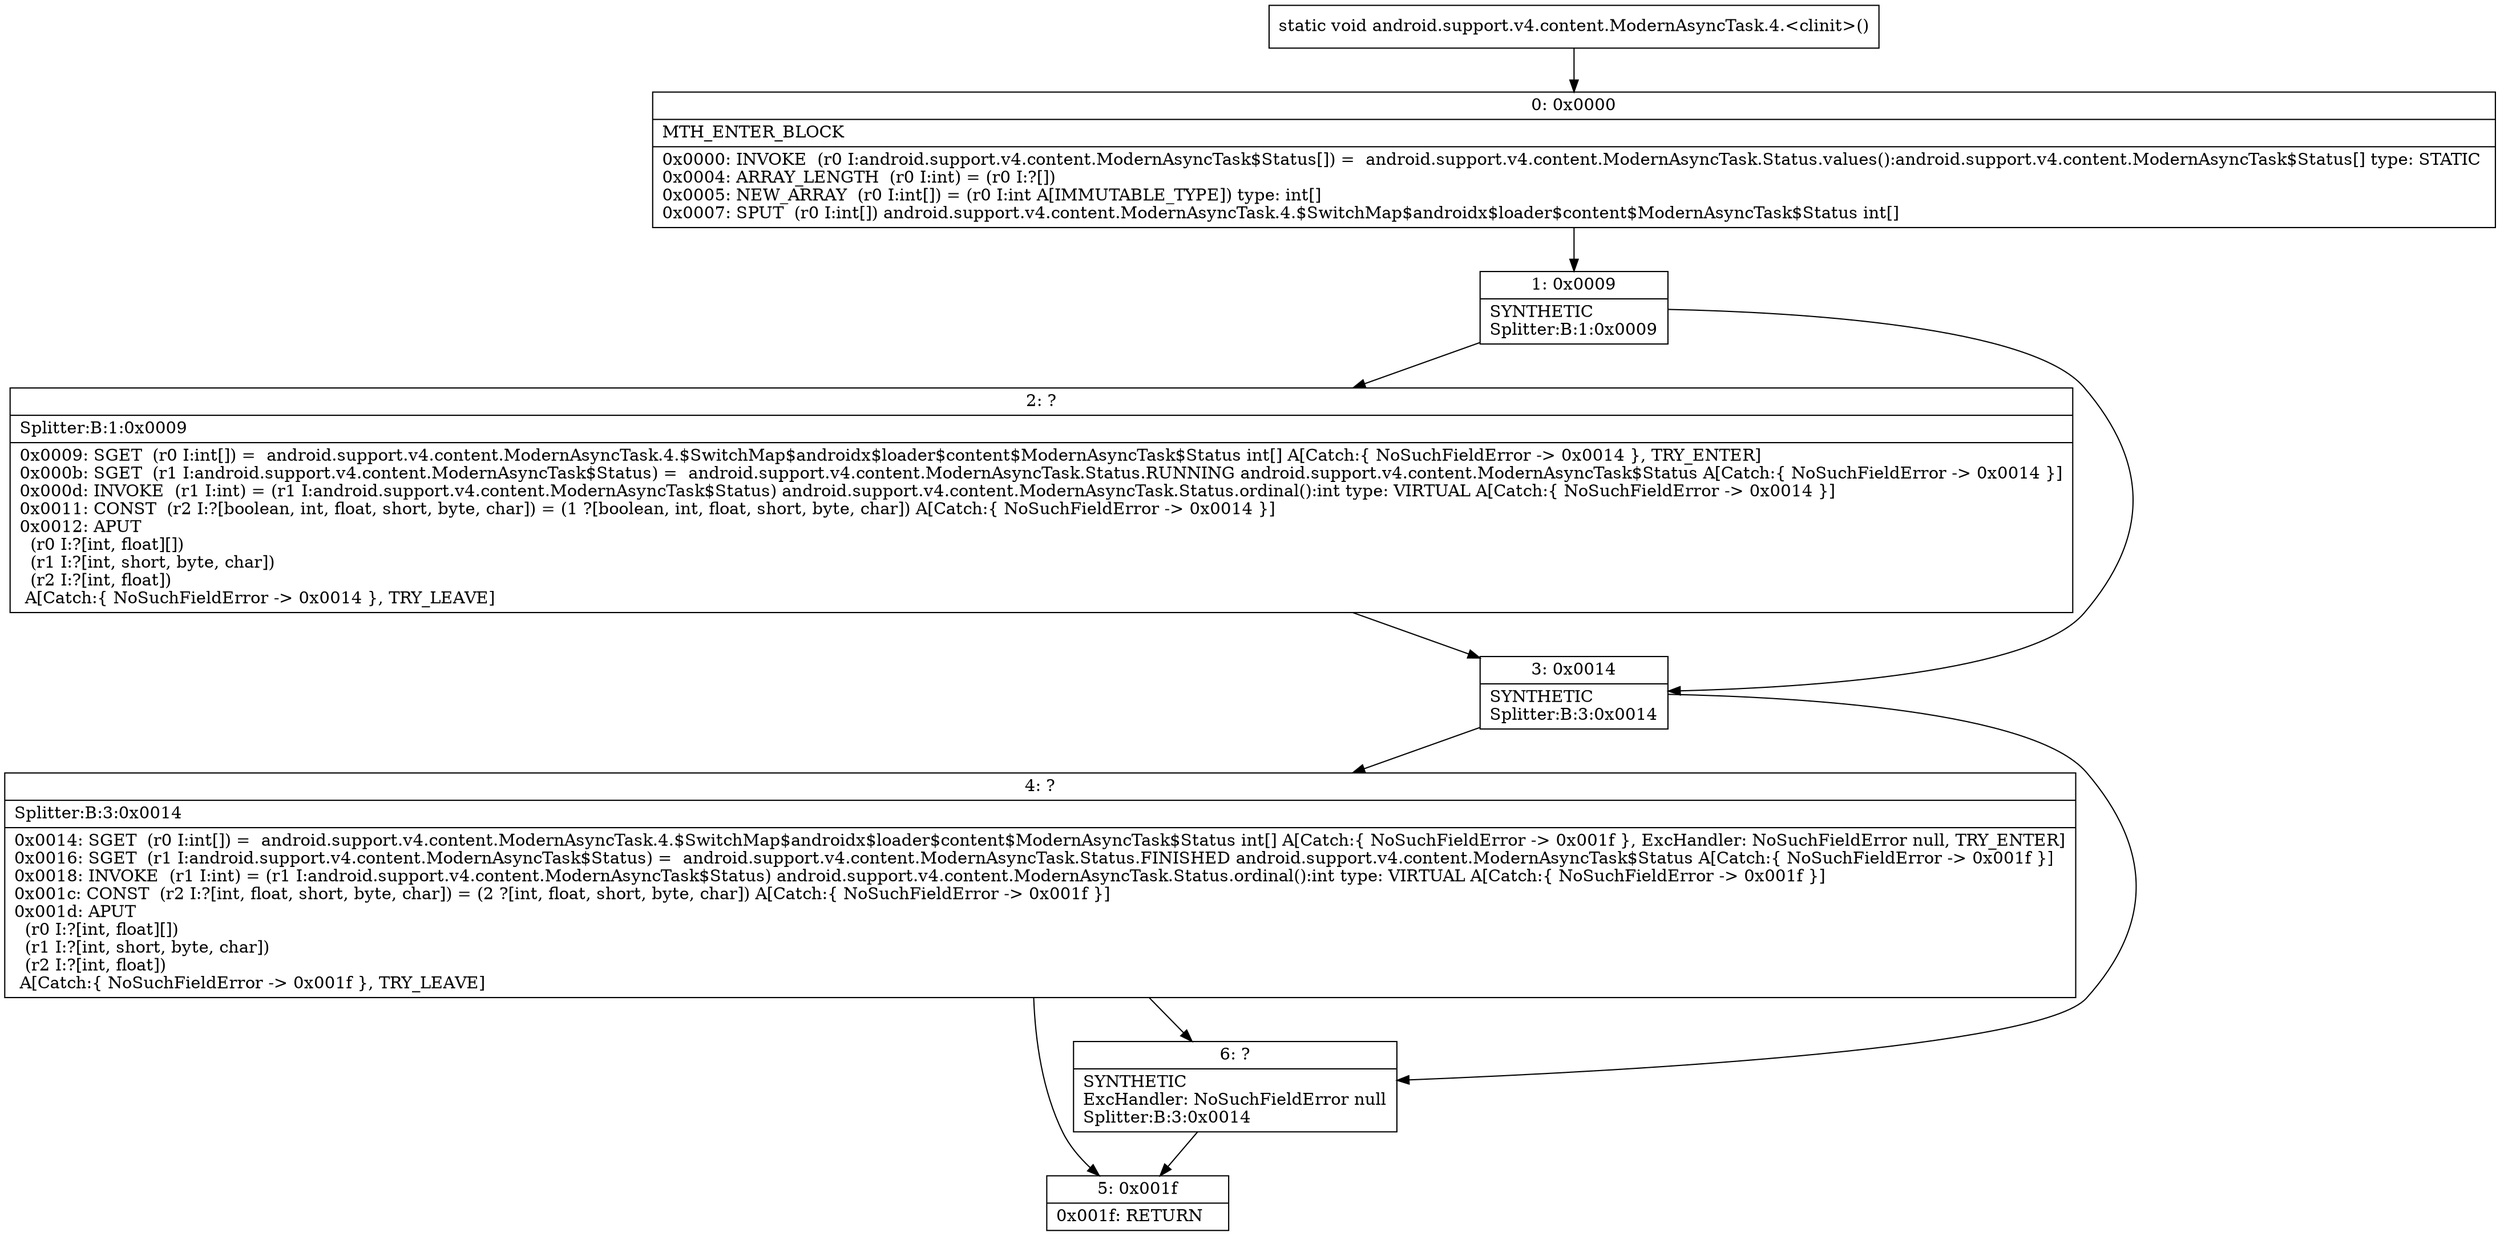 digraph "CFG forandroid.support.v4.content.ModernAsyncTask.4.\<clinit\>()V" {
Node_0 [shape=record,label="{0\:\ 0x0000|MTH_ENTER_BLOCK\l|0x0000: INVOKE  (r0 I:android.support.v4.content.ModernAsyncTask$Status[]) =  android.support.v4.content.ModernAsyncTask.Status.values():android.support.v4.content.ModernAsyncTask$Status[] type: STATIC \l0x0004: ARRAY_LENGTH  (r0 I:int) = (r0 I:?[]) \l0x0005: NEW_ARRAY  (r0 I:int[]) = (r0 I:int A[IMMUTABLE_TYPE]) type: int[] \l0x0007: SPUT  (r0 I:int[]) android.support.v4.content.ModernAsyncTask.4.$SwitchMap$androidx$loader$content$ModernAsyncTask$Status int[] \l}"];
Node_1 [shape=record,label="{1\:\ 0x0009|SYNTHETIC\lSplitter:B:1:0x0009\l}"];
Node_2 [shape=record,label="{2\:\ ?|Splitter:B:1:0x0009\l|0x0009: SGET  (r0 I:int[]) =  android.support.v4.content.ModernAsyncTask.4.$SwitchMap$androidx$loader$content$ModernAsyncTask$Status int[] A[Catch:\{ NoSuchFieldError \-\> 0x0014 \}, TRY_ENTER]\l0x000b: SGET  (r1 I:android.support.v4.content.ModernAsyncTask$Status) =  android.support.v4.content.ModernAsyncTask.Status.RUNNING android.support.v4.content.ModernAsyncTask$Status A[Catch:\{ NoSuchFieldError \-\> 0x0014 \}]\l0x000d: INVOKE  (r1 I:int) = (r1 I:android.support.v4.content.ModernAsyncTask$Status) android.support.v4.content.ModernAsyncTask.Status.ordinal():int type: VIRTUAL A[Catch:\{ NoSuchFieldError \-\> 0x0014 \}]\l0x0011: CONST  (r2 I:?[boolean, int, float, short, byte, char]) = (1 ?[boolean, int, float, short, byte, char]) A[Catch:\{ NoSuchFieldError \-\> 0x0014 \}]\l0x0012: APUT  \l  (r0 I:?[int, float][])\l  (r1 I:?[int, short, byte, char])\l  (r2 I:?[int, float])\l A[Catch:\{ NoSuchFieldError \-\> 0x0014 \}, TRY_LEAVE]\l}"];
Node_3 [shape=record,label="{3\:\ 0x0014|SYNTHETIC\lSplitter:B:3:0x0014\l}"];
Node_4 [shape=record,label="{4\:\ ?|Splitter:B:3:0x0014\l|0x0014: SGET  (r0 I:int[]) =  android.support.v4.content.ModernAsyncTask.4.$SwitchMap$androidx$loader$content$ModernAsyncTask$Status int[] A[Catch:\{ NoSuchFieldError \-\> 0x001f \}, ExcHandler: NoSuchFieldError null, TRY_ENTER]\l0x0016: SGET  (r1 I:android.support.v4.content.ModernAsyncTask$Status) =  android.support.v4.content.ModernAsyncTask.Status.FINISHED android.support.v4.content.ModernAsyncTask$Status A[Catch:\{ NoSuchFieldError \-\> 0x001f \}]\l0x0018: INVOKE  (r1 I:int) = (r1 I:android.support.v4.content.ModernAsyncTask$Status) android.support.v4.content.ModernAsyncTask.Status.ordinal():int type: VIRTUAL A[Catch:\{ NoSuchFieldError \-\> 0x001f \}]\l0x001c: CONST  (r2 I:?[int, float, short, byte, char]) = (2 ?[int, float, short, byte, char]) A[Catch:\{ NoSuchFieldError \-\> 0x001f \}]\l0x001d: APUT  \l  (r0 I:?[int, float][])\l  (r1 I:?[int, short, byte, char])\l  (r2 I:?[int, float])\l A[Catch:\{ NoSuchFieldError \-\> 0x001f \}, TRY_LEAVE]\l}"];
Node_5 [shape=record,label="{5\:\ 0x001f|0x001f: RETURN   \l}"];
Node_6 [shape=record,label="{6\:\ ?|SYNTHETIC\lExcHandler: NoSuchFieldError null\lSplitter:B:3:0x0014\l}"];
MethodNode[shape=record,label="{static void android.support.v4.content.ModernAsyncTask.4.\<clinit\>() }"];
MethodNode -> Node_0;
Node_0 -> Node_1;
Node_1 -> Node_2;
Node_1 -> Node_3;
Node_2 -> Node_3;
Node_3 -> Node_4;
Node_3 -> Node_6;
Node_4 -> Node_5;
Node_4 -> Node_6;
Node_6 -> Node_5;
}

